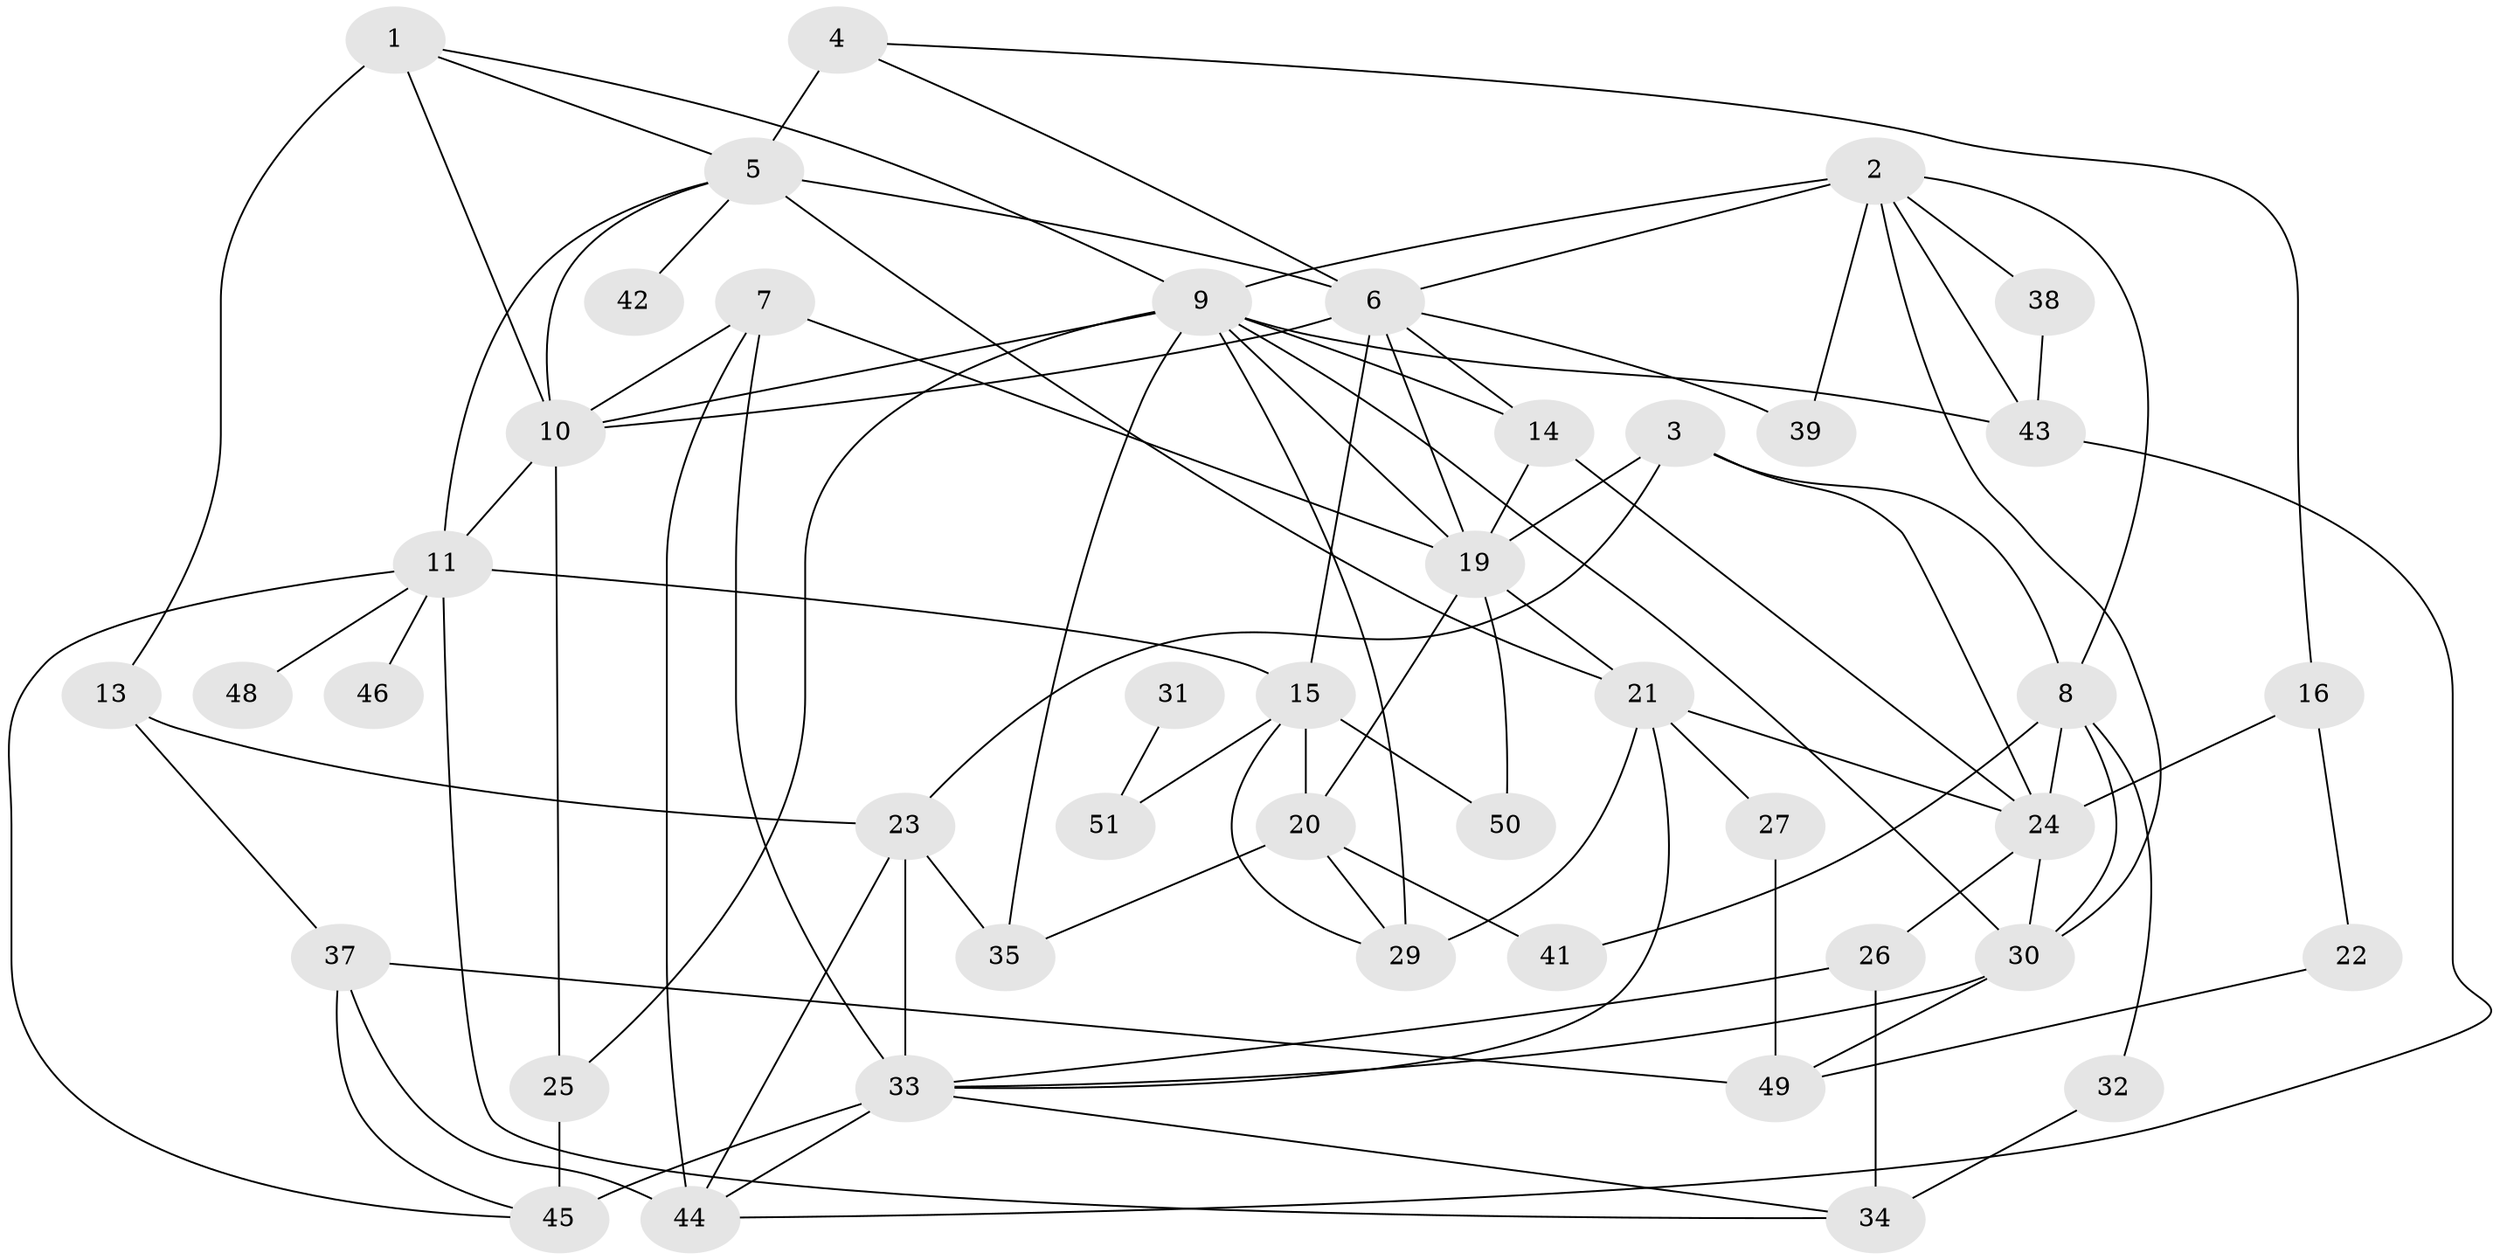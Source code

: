 // original degree distribution, {6: 0.07142857142857142, 5: 0.07936507936507936, 2: 0.2777777777777778, 4: 0.14285714285714285, 3: 0.23809523809523808, 7: 0.007936507936507936, 0: 0.047619047619047616, 1: 0.1349206349206349}
// Generated by graph-tools (version 1.1) at 2025/48/03/04/25 22:48:28]
// undirected, 44 vertices, 93 edges
graph export_dot {
  node [color=gray90,style=filled];
  1;
  2;
  3;
  4;
  5;
  6;
  7;
  8;
  9;
  10;
  11;
  13;
  14;
  15;
  16;
  19;
  20;
  21;
  22;
  23;
  24;
  25;
  26;
  27;
  29;
  30;
  31;
  32;
  33;
  34;
  35;
  37;
  38;
  39;
  41;
  42;
  43;
  44;
  45;
  46;
  48;
  49;
  50;
  51;
  1 -- 5 [weight=1.0];
  1 -- 9 [weight=1.0];
  1 -- 10 [weight=3.0];
  1 -- 13 [weight=1.0];
  2 -- 6 [weight=1.0];
  2 -- 8 [weight=1.0];
  2 -- 9 [weight=1.0];
  2 -- 30 [weight=1.0];
  2 -- 38 [weight=1.0];
  2 -- 39 [weight=1.0];
  2 -- 43 [weight=1.0];
  3 -- 8 [weight=1.0];
  3 -- 19 [weight=1.0];
  3 -- 23 [weight=1.0];
  3 -- 24 [weight=1.0];
  4 -- 5 [weight=2.0];
  4 -- 6 [weight=1.0];
  4 -- 16 [weight=1.0];
  5 -- 6 [weight=1.0];
  5 -- 10 [weight=1.0];
  5 -- 11 [weight=1.0];
  5 -- 21 [weight=1.0];
  5 -- 42 [weight=1.0];
  6 -- 10 [weight=1.0];
  6 -- 14 [weight=1.0];
  6 -- 15 [weight=2.0];
  6 -- 19 [weight=3.0];
  6 -- 39 [weight=1.0];
  7 -- 10 [weight=1.0];
  7 -- 19 [weight=3.0];
  7 -- 33 [weight=2.0];
  7 -- 44 [weight=4.0];
  8 -- 24 [weight=1.0];
  8 -- 30 [weight=1.0];
  8 -- 32 [weight=1.0];
  8 -- 41 [weight=1.0];
  9 -- 10 [weight=1.0];
  9 -- 14 [weight=2.0];
  9 -- 19 [weight=2.0];
  9 -- 25 [weight=1.0];
  9 -- 29 [weight=1.0];
  9 -- 30 [weight=1.0];
  9 -- 35 [weight=3.0];
  9 -- 43 [weight=1.0];
  10 -- 11 [weight=1.0];
  10 -- 25 [weight=1.0];
  11 -- 15 [weight=1.0];
  11 -- 34 [weight=1.0];
  11 -- 45 [weight=1.0];
  11 -- 46 [weight=1.0];
  11 -- 48 [weight=1.0];
  13 -- 23 [weight=1.0];
  13 -- 37 [weight=1.0];
  14 -- 19 [weight=1.0];
  14 -- 24 [weight=1.0];
  15 -- 20 [weight=1.0];
  15 -- 29 [weight=1.0];
  15 -- 50 [weight=1.0];
  15 -- 51 [weight=1.0];
  16 -- 22 [weight=1.0];
  16 -- 24 [weight=1.0];
  19 -- 20 [weight=1.0];
  19 -- 21 [weight=1.0];
  19 -- 50 [weight=1.0];
  20 -- 29 [weight=1.0];
  20 -- 35 [weight=1.0];
  20 -- 41 [weight=1.0];
  21 -- 24 [weight=1.0];
  21 -- 27 [weight=1.0];
  21 -- 29 [weight=2.0];
  21 -- 33 [weight=1.0];
  22 -- 49 [weight=1.0];
  23 -- 33 [weight=1.0];
  23 -- 35 [weight=1.0];
  23 -- 44 [weight=1.0];
  24 -- 26 [weight=1.0];
  24 -- 30 [weight=1.0];
  25 -- 45 [weight=5.0];
  26 -- 33 [weight=1.0];
  26 -- 34 [weight=2.0];
  27 -- 49 [weight=1.0];
  30 -- 33 [weight=1.0];
  30 -- 49 [weight=1.0];
  31 -- 51 [weight=1.0];
  32 -- 34 [weight=1.0];
  33 -- 34 [weight=1.0];
  33 -- 44 [weight=1.0];
  33 -- 45 [weight=1.0];
  37 -- 44 [weight=1.0];
  37 -- 45 [weight=1.0];
  37 -- 49 [weight=1.0];
  38 -- 43 [weight=1.0];
  43 -- 44 [weight=1.0];
}

